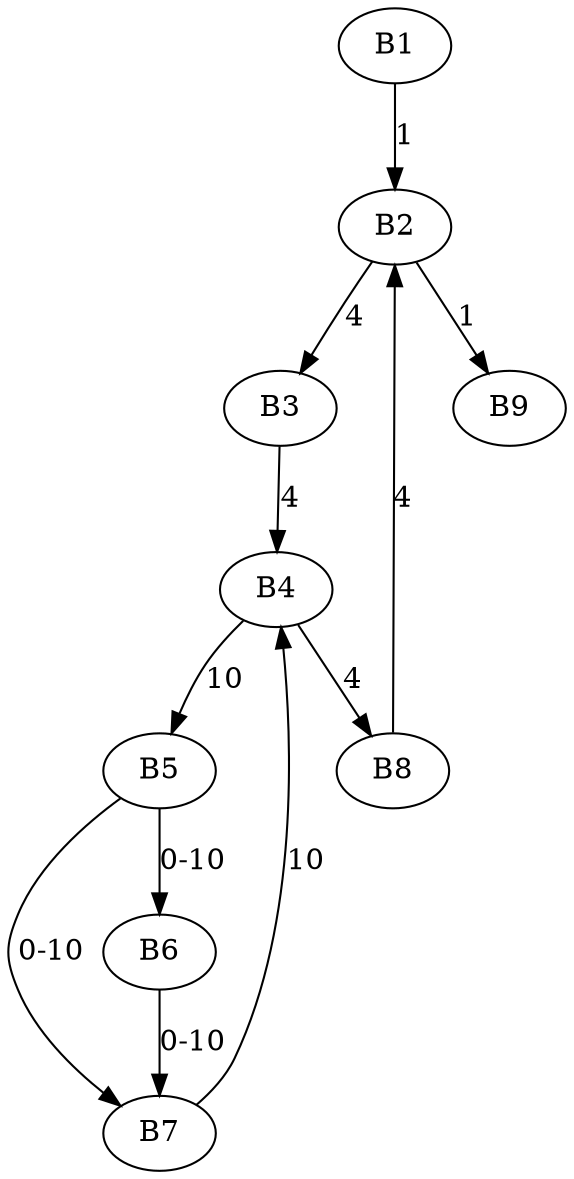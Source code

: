 
digraph sort {
  /* node [shape = box]; */
  B1 -> B2 [label="1"];
  B2 -> B3 [label="4"];
  B2 -> B9 [label="1"];
  B3 -> B4 [label="4"];
  B4 -> B5 [label="10"];
  B4 -> B8 [label="4"];
  B5 -> B6 [label="0-10"];
  B5 -> B7 [label="0-10"];
  B6 -> B7 [label="0-10"];
  B7 -> B4 [label="10"];
  B8 -> B2 [label="4"];
}
